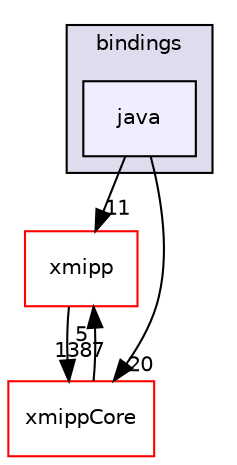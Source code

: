 digraph "xmippViz/bindings/java" {
  compound=true
  node [ fontsize="10", fontname="Helvetica"];
  edge [ labelfontsize="10", labelfontname="Helvetica"];
  subgraph clusterdir_6c850e09e636f23306e5d3c0c6e8c219 {
    graph [ bgcolor="#ddddee", pencolor="black", label="bindings" fontname="Helvetica", fontsize="10", URL="dir_6c850e09e636f23306e5d3c0c6e8c219.html"]
  dir_81ab788c3196926fd5067370cc2a2426 [shape=box, label="java", style="filled", fillcolor="#eeeeff", pencolor="black", URL="dir_81ab788c3196926fd5067370cc2a2426.html"];
  }
  dir_5bce755d3f27cf36e7d1a940cfd4182d [shape=box label="xmipp" fillcolor="white" style="filled" color="red" URL="dir_5bce755d3f27cf36e7d1a940cfd4182d.html"];
  dir_ce4d0d8fc85c2c70612466225bfce71d [shape=box label="xmippCore" fillcolor="white" style="filled" color="red" URL="dir_ce4d0d8fc85c2c70612466225bfce71d.html"];
  dir_5bce755d3f27cf36e7d1a940cfd4182d->dir_ce4d0d8fc85c2c70612466225bfce71d [headlabel="1387", labeldistance=1.5 headhref="dir_000033_000262.html"];
  dir_81ab788c3196926fd5067370cc2a2426->dir_5bce755d3f27cf36e7d1a940cfd4182d [headlabel="11", labeldistance=1.5 headhref="dir_000339_000033.html"];
  dir_81ab788c3196926fd5067370cc2a2426->dir_ce4d0d8fc85c2c70612466225bfce71d [headlabel="20", labeldistance=1.5 headhref="dir_000339_000262.html"];
  dir_ce4d0d8fc85c2c70612466225bfce71d->dir_5bce755d3f27cf36e7d1a940cfd4182d [headlabel="5", labeldistance=1.5 headhref="dir_000262_000033.html"];
}
